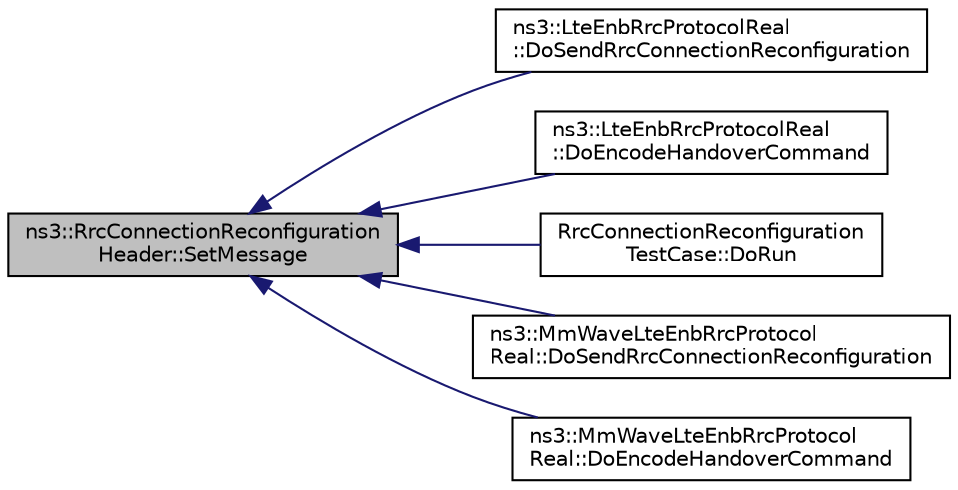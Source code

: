 digraph "ns3::RrcConnectionReconfigurationHeader::SetMessage"
{
  edge [fontname="Helvetica",fontsize="10",labelfontname="Helvetica",labelfontsize="10"];
  node [fontname="Helvetica",fontsize="10",shape=record];
  rankdir="LR";
  Node1 [label="ns3::RrcConnectionReconfiguration\lHeader::SetMessage",height=0.2,width=0.4,color="black", fillcolor="grey75", style="filled", fontcolor="black"];
  Node1 -> Node2 [dir="back",color="midnightblue",fontsize="10",style="solid"];
  Node2 [label="ns3::LteEnbRrcProtocolReal\l::DoSendRrcConnectionReconfiguration",height=0.2,width=0.4,color="black", fillcolor="white", style="filled",URL="$d0/d88/classns3_1_1LteEnbRrcProtocolReal.html#aec373be54ef63968502a959bf69386e4"];
  Node1 -> Node3 [dir="back",color="midnightblue",fontsize="10",style="solid"];
  Node3 [label="ns3::LteEnbRrcProtocolReal\l::DoEncodeHandoverCommand",height=0.2,width=0.4,color="black", fillcolor="white", style="filled",URL="$d0/d88/classns3_1_1LteEnbRrcProtocolReal.html#a94a7341d7b0af2399ceb99a9af8ff9e6"];
  Node1 -> Node4 [dir="back",color="midnightblue",fontsize="10",style="solid"];
  Node4 [label="RrcConnectionReconfiguration\lTestCase::DoRun",height=0.2,width=0.4,color="black", fillcolor="white", style="filled",URL="$db/df4/classRrcConnectionReconfigurationTestCase.html#a2b89d71bea1fac367654a314ffb228a8",tooltip="Implementation to actually run this TestCase. "];
  Node1 -> Node5 [dir="back",color="midnightblue",fontsize="10",style="solid"];
  Node5 [label="ns3::MmWaveLteEnbRrcProtocol\lReal::DoSendRrcConnectionReconfiguration",height=0.2,width=0.4,color="black", fillcolor="white", style="filled",URL="$dd/dda/classns3_1_1MmWaveLteEnbRrcProtocolReal.html#a4f143875738b76ea928dde403c6626d4"];
  Node1 -> Node6 [dir="back",color="midnightblue",fontsize="10",style="solid"];
  Node6 [label="ns3::MmWaveLteEnbRrcProtocol\lReal::DoEncodeHandoverCommand",height=0.2,width=0.4,color="black", fillcolor="white", style="filled",URL="$dd/dda/classns3_1_1MmWaveLteEnbRrcProtocolReal.html#ac608493e5a32e6b5d5008964ca5c8cc1"];
}
